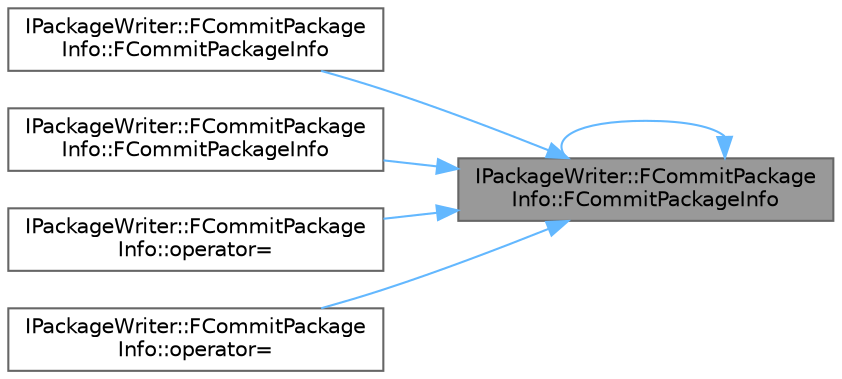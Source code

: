 digraph "IPackageWriter::FCommitPackageInfo::FCommitPackageInfo"
{
 // INTERACTIVE_SVG=YES
 // LATEX_PDF_SIZE
  bgcolor="transparent";
  edge [fontname=Helvetica,fontsize=10,labelfontname=Helvetica,labelfontsize=10];
  node [fontname=Helvetica,fontsize=10,shape=box,height=0.2,width=0.4];
  rankdir="RL";
  Node1 [id="Node000001",label="IPackageWriter::FCommitPackage\lInfo::FCommitPackageInfo",height=0.2,width=0.4,color="gray40", fillcolor="grey60", style="filled", fontcolor="black",tooltip=" "];
  Node1 -> Node1 [id="edge1_Node000001_Node000001",dir="back",color="steelblue1",style="solid",tooltip=" "];
  Node1 -> Node2 [id="edge2_Node000001_Node000002",dir="back",color="steelblue1",style="solid",tooltip=" "];
  Node2 [id="Node000002",label="IPackageWriter::FCommitPackage\lInfo::FCommitPackageInfo",height=0.2,width=0.4,color="grey40", fillcolor="white", style="filled",URL="$d9/df7/structIPackageWriter_1_1FCommitPackageInfo.html#afd97eb25f467f0e5333f969ffb9c18c1",tooltip=" "];
  Node1 -> Node3 [id="edge3_Node000001_Node000003",dir="back",color="steelblue1",style="solid",tooltip=" "];
  Node3 [id="Node000003",label="IPackageWriter::FCommitPackage\lInfo::FCommitPackageInfo",height=0.2,width=0.4,color="grey40", fillcolor="white", style="filled",URL="$d9/df7/structIPackageWriter_1_1FCommitPackageInfo.html#aeccf0e54b8f437bd6ff0a2f13f8297f2",tooltip=" "];
  Node1 -> Node4 [id="edge4_Node000001_Node000004",dir="back",color="steelblue1",style="solid",tooltip=" "];
  Node4 [id="Node000004",label="IPackageWriter::FCommitPackage\lInfo::operator=",height=0.2,width=0.4,color="grey40", fillcolor="white", style="filled",URL="$d9/df7/structIPackageWriter_1_1FCommitPackageInfo.html#a2b318f44db4058cc26f4c69c86184c15",tooltip=" "];
  Node1 -> Node5 [id="edge5_Node000001_Node000005",dir="back",color="steelblue1",style="solid",tooltip=" "];
  Node5 [id="Node000005",label="IPackageWriter::FCommitPackage\lInfo::operator=",height=0.2,width=0.4,color="grey40", fillcolor="white", style="filled",URL="$d9/df7/structIPackageWriter_1_1FCommitPackageInfo.html#ab3efc52ece75ea79cc5815b5b59cd6eb",tooltip=" "];
}
